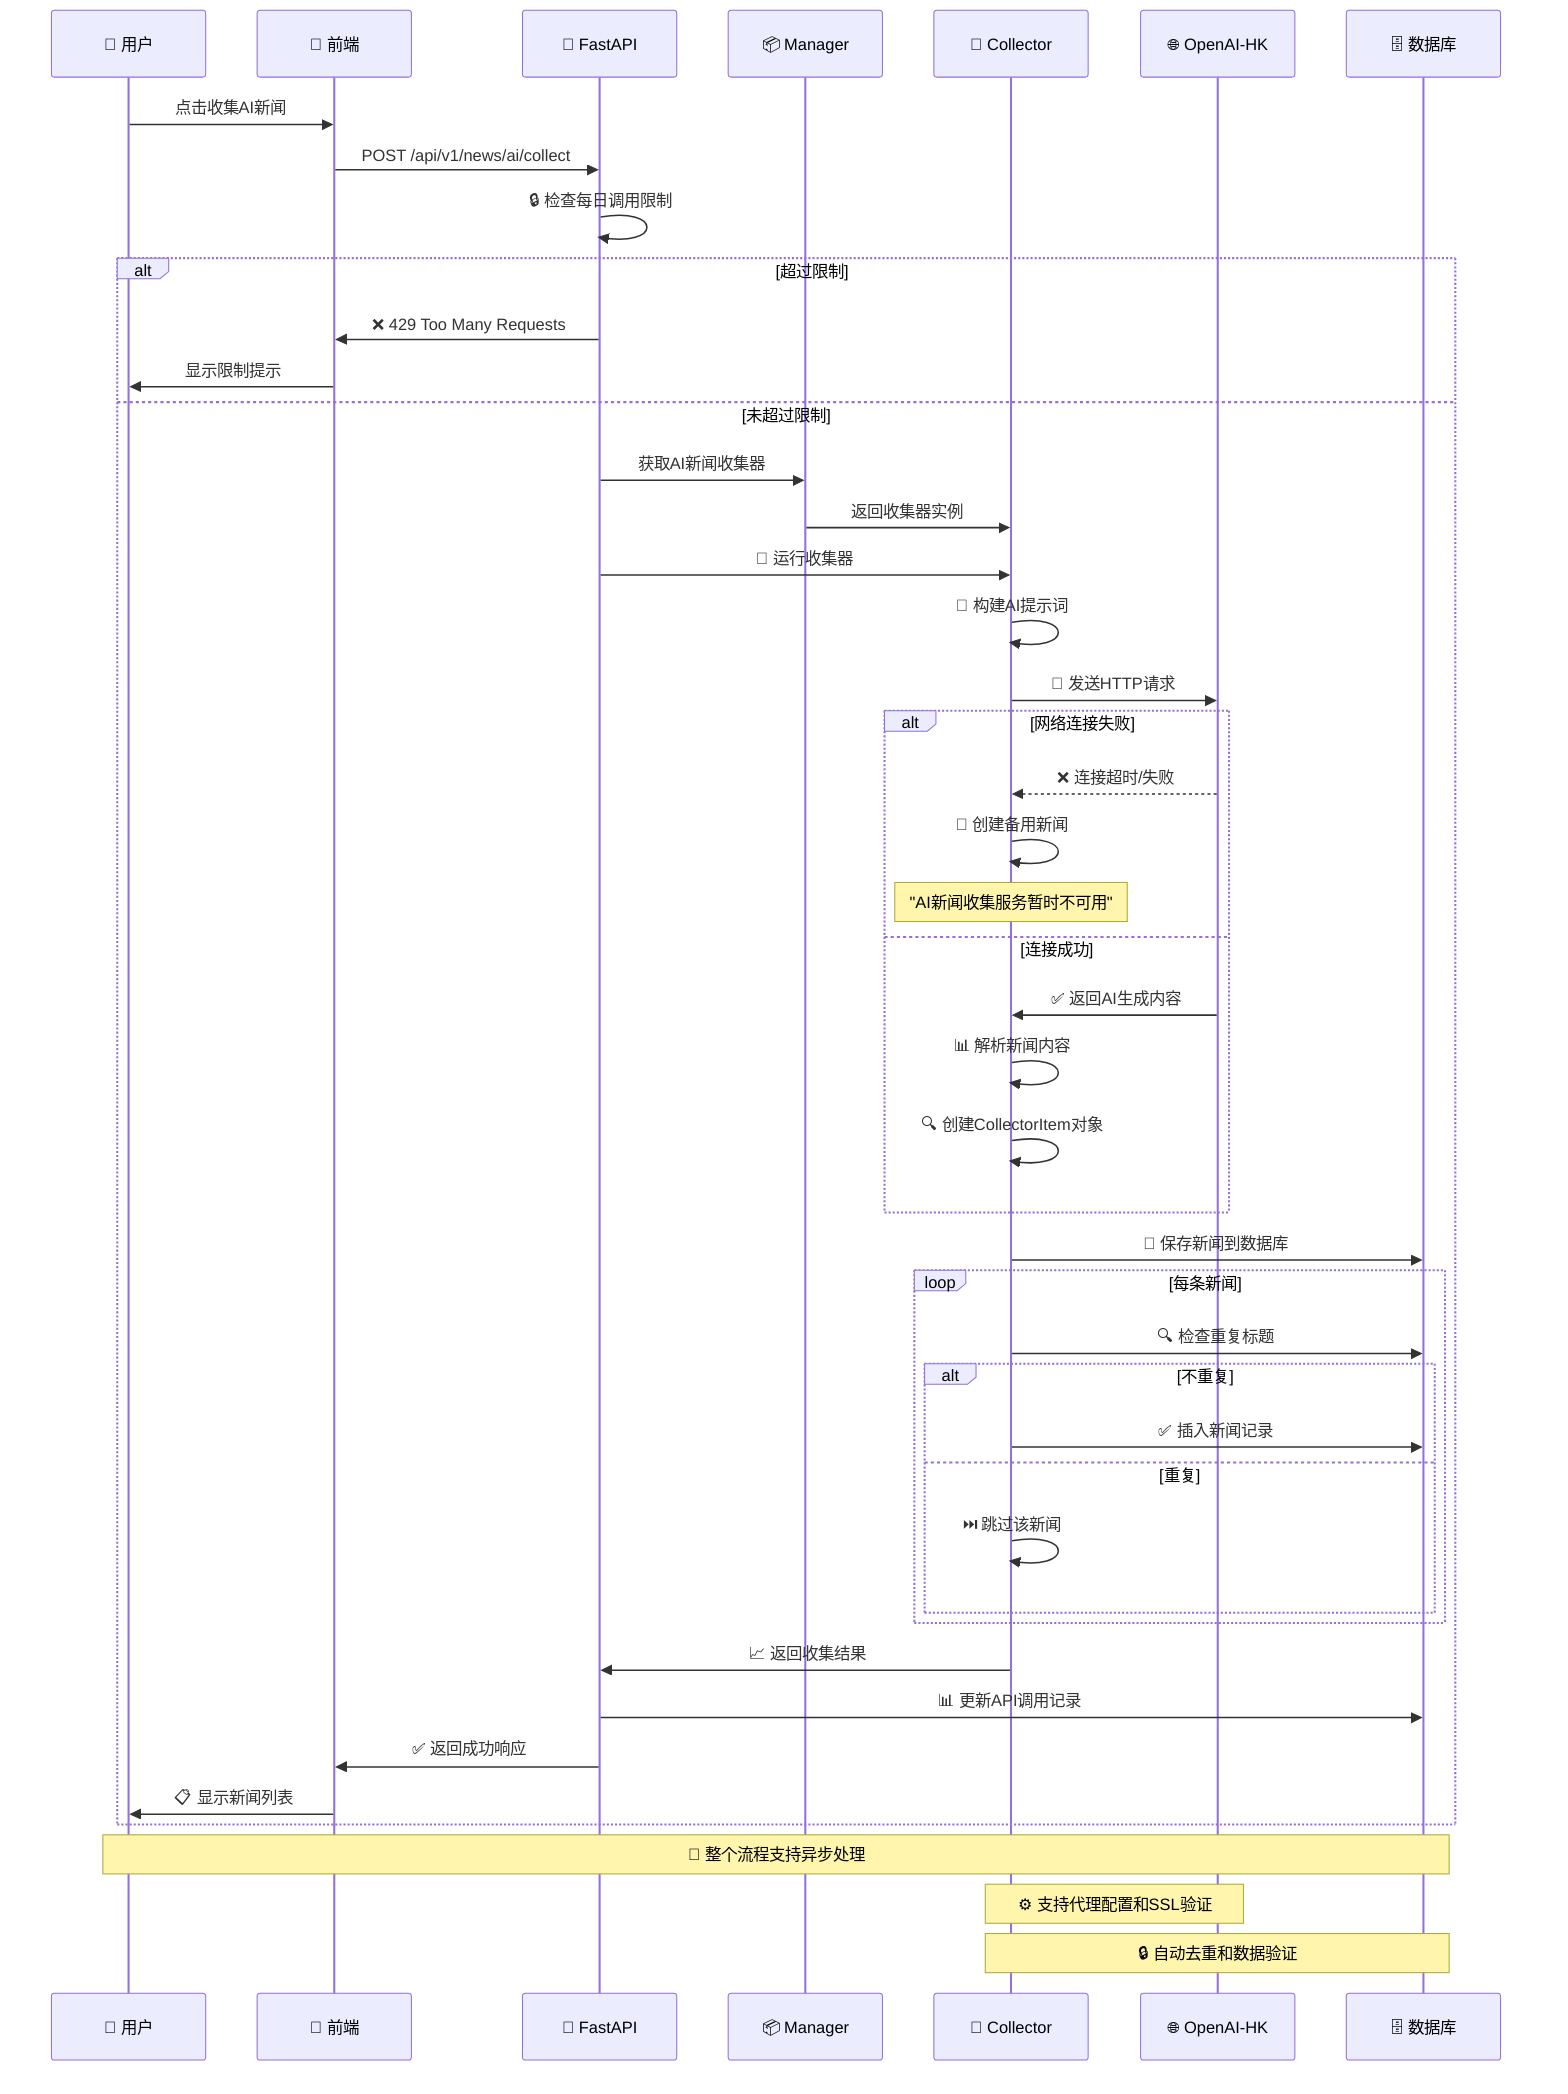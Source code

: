 sequenceDiagram
    participant U as 👤 用户
    participant F as 📱 前端
    participant A as 🚀 FastAPI
    participant M as 📦 Manager
    participant C as 🤖 Collector
    participant API as 🌐 OpenAI-HK
    participant DB as 🗄️ 数据库
    
    U->>F: 点击收集AI新闻
    F->>A: POST /api/v1/news/ai/collect
    
    A->>A: 🔒 检查每日调用限制
    alt 超过限制
        A->>F: ❌ 429 Too Many Requests
        F->>U: 显示限制提示
    else 未超过限制
        A->>M: 获取AI新闻收集器
        M->>C: 返回收集器实例
        
        A->>C: 🏃 运行收集器
        C->>C: 📝 构建AI提示词
        C->>API: 🔗 发送HTTP请求
        
        alt 网络连接失败
            API-->>C: ❌ 连接超时/失败
            C->>C: 🔄 创建备用新闻
            Note over C: "AI新闻收集服务暂时不可用"
        else 连接成功
            API->>C: ✅ 返回AI生成内容
            C->>C: 📊 解析新闻内容
            C->>C: 🔍 创建CollectorItem对象
        end
        
        C->>DB: 💾 保存新闻到数据库
        loop 每条新闻
            C->>DB: 🔍 检查重复标题
            alt 不重复
                C->>DB: ✅ 插入新闻记录
            else 重复
                C->>C: ⏭️ 跳过该新闻
            end
        end
        
        C->>A: 📈 返回收集结果
        A->>DB: 📊 更新API调用记录
        A->>F: ✅ 返回成功响应
        F->>U: 📋 显示新闻列表
    end
    
    Note over U,DB: 🔄 整个流程支持异步处理
    Note over C,API: ⚙️ 支持代理配置和SSL验证
    Note over C,DB: 🔒 自动去重和数据验证
